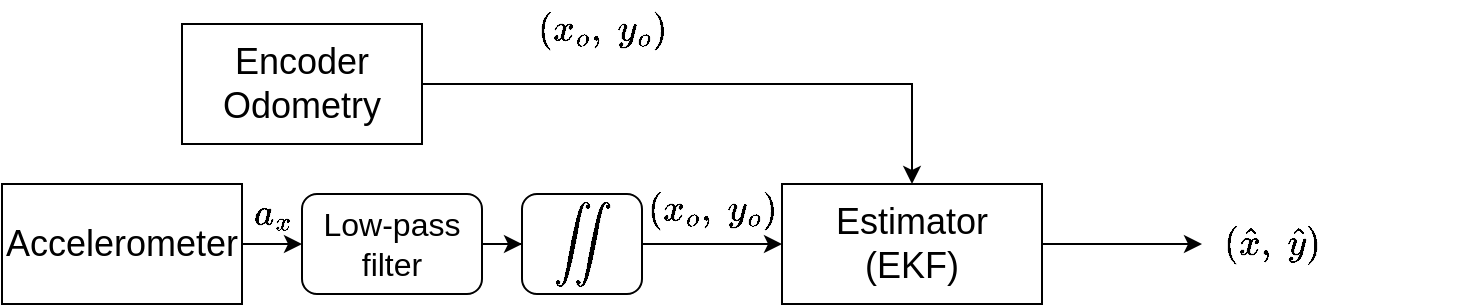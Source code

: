 <mxfile version="21.2.9" type="device">
  <diagram id="De45ii2Sp3PFvOTu69Ke" name="第 1 页">
    <mxGraphModel dx="1301" dy="677" grid="1" gridSize="10" guides="1" tooltips="1" connect="1" arrows="1" fold="1" page="1" pageScale="1" pageWidth="827" pageHeight="1169" math="1" shadow="0">
      <root>
        <mxCell id="0" />
        <mxCell id="1" parent="0" />
        <mxCell id="NGuuJl21pHQzUnoow5Hf-8" style="edgeStyle=orthogonalEdgeStyle;rounded=0;orthogonalLoop=1;jettySize=auto;html=1;exitX=1;exitY=0.5;exitDx=0;exitDy=0;entryX=0.5;entryY=0;entryDx=0;entryDy=0;fontSize=18;" parent="1" source="NGuuJl21pHQzUnoow5Hf-2" target="_C8rl-jsYuFHUVklkYXB-4" edge="1">
          <mxGeometry relative="1" as="geometry">
            <mxPoint x="310" y="242" as="targetPoint" />
          </mxGeometry>
        </mxCell>
        <mxCell id="NGuuJl21pHQzUnoow5Hf-2" value="Encoder&lt;br&gt;Odometry" style="rounded=0;whiteSpace=wrap;html=1;fontSize=18;" parent="1" vertex="1">
          <mxGeometry x="180" y="192" width="120" height="60" as="geometry" />
        </mxCell>
        <mxCell id="Aoi8GZzUmY1Md7nDhbGH-3" style="edgeStyle=orthogonalEdgeStyle;rounded=0;orthogonalLoop=1;jettySize=auto;html=1;exitX=1;exitY=0.5;exitDx=0;exitDy=0;" parent="1" source="_C8rl-jsYuFHUVklkYXB-3" target="Aoi8GZzUmY1Md7nDhbGH-1" edge="1">
          <mxGeometry relative="1" as="geometry" />
        </mxCell>
        <mxCell id="_C8rl-jsYuFHUVklkYXB-3" value="Accelerometer" style="rounded=0;whiteSpace=wrap;html=1;fontSize=18;" parent="1" vertex="1">
          <mxGeometry x="90" y="272" width="120" height="60" as="geometry" />
        </mxCell>
        <mxCell id="_C8rl-jsYuFHUVklkYXB-6" style="edgeStyle=orthogonalEdgeStyle;rounded=0;orthogonalLoop=1;jettySize=auto;html=1;" parent="1" source="_C8rl-jsYuFHUVklkYXB-4" edge="1">
          <mxGeometry relative="1" as="geometry">
            <mxPoint x="690" y="302" as="targetPoint" />
          </mxGeometry>
        </mxCell>
        <mxCell id="_C8rl-jsYuFHUVklkYXB-4" value="Estimator&lt;br&gt;(EKF)" style="rounded=0;whiteSpace=wrap;html=1;fontSize=18;" parent="1" vertex="1">
          <mxGeometry x="480" y="272" width="130" height="60" as="geometry" />
        </mxCell>
        <mxCell id="_C8rl-jsYuFHUVklkYXB-7" value="&lt;font style=&quot;font-size: 16px;&quot;&gt;$$ (\hat{x}, \ \hat{y}) $$&lt;/font&gt;" style="text;html=1;align=center;verticalAlign=middle;resizable=0;points=[];autosize=1;strokeColor=none;fillColor=none;" parent="1" vertex="1">
          <mxGeometry x="630" y="287" width="190" height="30" as="geometry" />
        </mxCell>
        <mxCell id="_C8rl-jsYuFHUVklkYXB-10" value="" style="edgeStyle=orthogonalEdgeStyle;rounded=0;orthogonalLoop=1;jettySize=auto;html=1;" parent="1" source="_C8rl-jsYuFHUVklkYXB-9" target="_C8rl-jsYuFHUVklkYXB-4" edge="1">
          <mxGeometry relative="1" as="geometry" />
        </mxCell>
        <mxCell id="_C8rl-jsYuFHUVklkYXB-9" value="&lt;font style=&quot;font-size: 16px;&quot;&gt;$$ \iint $$&lt;/font&gt;" style="rounded=1;whiteSpace=wrap;html=1;" parent="1" vertex="1">
          <mxGeometry x="350" y="277" width="60" height="50" as="geometry" />
        </mxCell>
        <mxCell id="_C8rl-jsYuFHUVklkYXB-12" value="&lt;font style=&quot;font-size: 16px;&quot;&gt;$$ a_x $$&lt;/font&gt;" style="text;html=1;align=center;verticalAlign=middle;resizable=0;points=[];autosize=1;strokeColor=none;fillColor=none;" parent="1" vertex="1">
          <mxGeometry x="180" y="272" width="90" height="30" as="geometry" />
        </mxCell>
        <mxCell id="_C8rl-jsYuFHUVklkYXB-13" value="&lt;font style=&quot;font-size: 16px;&quot;&gt;$$ (x_o, \ y_o) $$&lt;/font&gt;" style="text;html=1;align=center;verticalAlign=middle;resizable=0;points=[];autosize=1;strokeColor=none;fillColor=none;" parent="1" vertex="1">
          <mxGeometry x="315" y="180" width="150" height="30" as="geometry" />
        </mxCell>
        <mxCell id="Aoi8GZzUmY1Md7nDhbGH-2" value="" style="edgeStyle=orthogonalEdgeStyle;rounded=0;orthogonalLoop=1;jettySize=auto;html=1;" parent="1" source="Aoi8GZzUmY1Md7nDhbGH-1" target="_C8rl-jsYuFHUVklkYXB-9" edge="1">
          <mxGeometry relative="1" as="geometry" />
        </mxCell>
        <mxCell id="Aoi8GZzUmY1Md7nDhbGH-1" value="&lt;font style=&quot;font-size: 16px;&quot;&gt;Low-pass&lt;br&gt;filter&lt;br&gt;&lt;/font&gt;" style="rounded=1;whiteSpace=wrap;html=1;" parent="1" vertex="1">
          <mxGeometry x="240" y="277" width="90" height="50" as="geometry" />
        </mxCell>
        <mxCell id="ylUBR2D6_FJoC_hkOWLj-1" value="&lt;font style=&quot;font-size: 16px;&quot;&gt;$$ (x_o, \ y_o) $$&lt;/font&gt;" style="text;html=1;align=center;verticalAlign=middle;resizable=0;points=[];autosize=1;strokeColor=none;fillColor=none;" vertex="1" parent="1">
          <mxGeometry x="370" y="270" width="150" height="30" as="geometry" />
        </mxCell>
      </root>
    </mxGraphModel>
  </diagram>
</mxfile>
